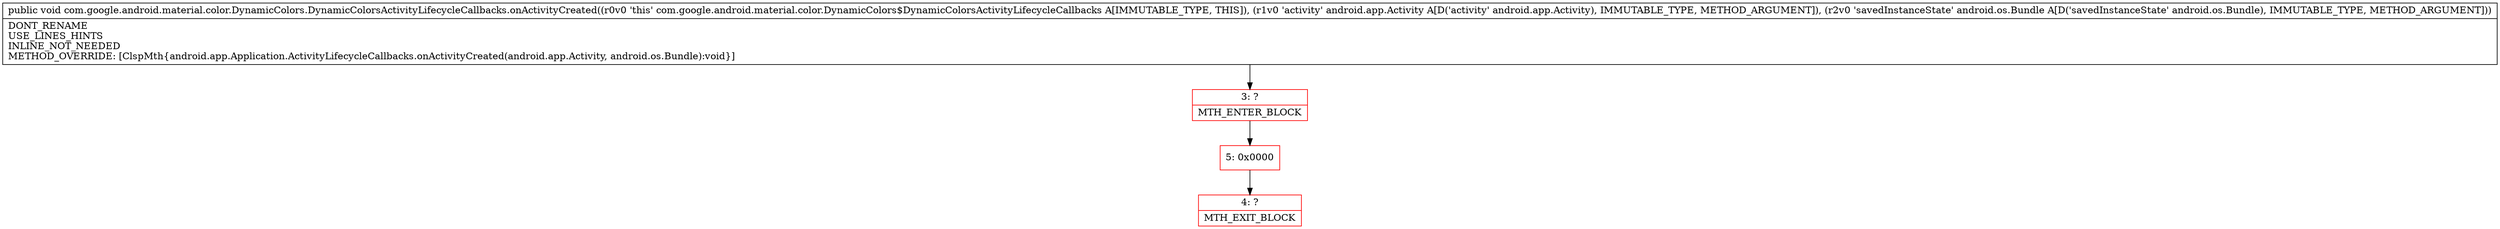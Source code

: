digraph "CFG forcom.google.android.material.color.DynamicColors.DynamicColorsActivityLifecycleCallbacks.onActivityCreated(Landroid\/app\/Activity;Landroid\/os\/Bundle;)V" {
subgraph cluster_Region_144720192 {
label = "R(0)";
node [shape=record,color=blue];
}
Node_3 [shape=record,color=red,label="{3\:\ ?|MTH_ENTER_BLOCK\l}"];
Node_5 [shape=record,color=red,label="{5\:\ 0x0000}"];
Node_4 [shape=record,color=red,label="{4\:\ ?|MTH_EXIT_BLOCK\l}"];
MethodNode[shape=record,label="{public void com.google.android.material.color.DynamicColors.DynamicColorsActivityLifecycleCallbacks.onActivityCreated((r0v0 'this' com.google.android.material.color.DynamicColors$DynamicColorsActivityLifecycleCallbacks A[IMMUTABLE_TYPE, THIS]), (r1v0 'activity' android.app.Activity A[D('activity' android.app.Activity), IMMUTABLE_TYPE, METHOD_ARGUMENT]), (r2v0 'savedInstanceState' android.os.Bundle A[D('savedInstanceState' android.os.Bundle), IMMUTABLE_TYPE, METHOD_ARGUMENT]))  | DONT_RENAME\lUSE_LINES_HINTS\lINLINE_NOT_NEEDED\lMETHOD_OVERRIDE: [ClspMth\{android.app.Application.ActivityLifecycleCallbacks.onActivityCreated(android.app.Activity, android.os.Bundle):void\}]\l}"];
MethodNode -> Node_3;Node_3 -> Node_5;
Node_5 -> Node_4;
}


